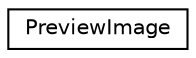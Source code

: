 digraph G
{
  edge [fontname="Helvetica",fontsize="10",labelfontname="Helvetica",labelfontsize="10"];
  node [fontname="Helvetica",fontsize="10",shape=record];
  rankdir=LR;
  Node1 [label="PreviewImage",height=0.2,width=0.4,color="black", fillcolor="white", style="filled",URL="$df/dbe/structPreviewImage.html"];
}
